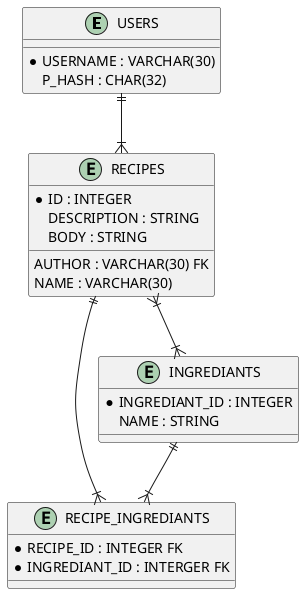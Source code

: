 @startuml

entity USERS {
    * USERNAME : VARCHAR(30)
    P_HASH : CHAR(32)
}

entity RECIPES{
    * ID : INTEGER
    AUTHOR : VARCHAR(30) FK
    NAME : VARCHAR(30)
    DESCRIPTION : STRING
    BODY : STRING
}

entity RECIPE_INGREDIANTS{
 * RECIPE_ID : INTEGER FK
 * INGREDIANT_ID : INTERGER FK
}

entity INGREDIANTS{
    * INGREDIANT_ID : INTEGER
    NAME : STRING
}

USERS ||--|{ RECIPES
RECIPES }|--|{ INGREDIANTS
RECIPES ||--|{ RECIPE_INGREDIANTS
INGREDIANTS ||--|{ RECIPE_INGREDIANTS

@enduml